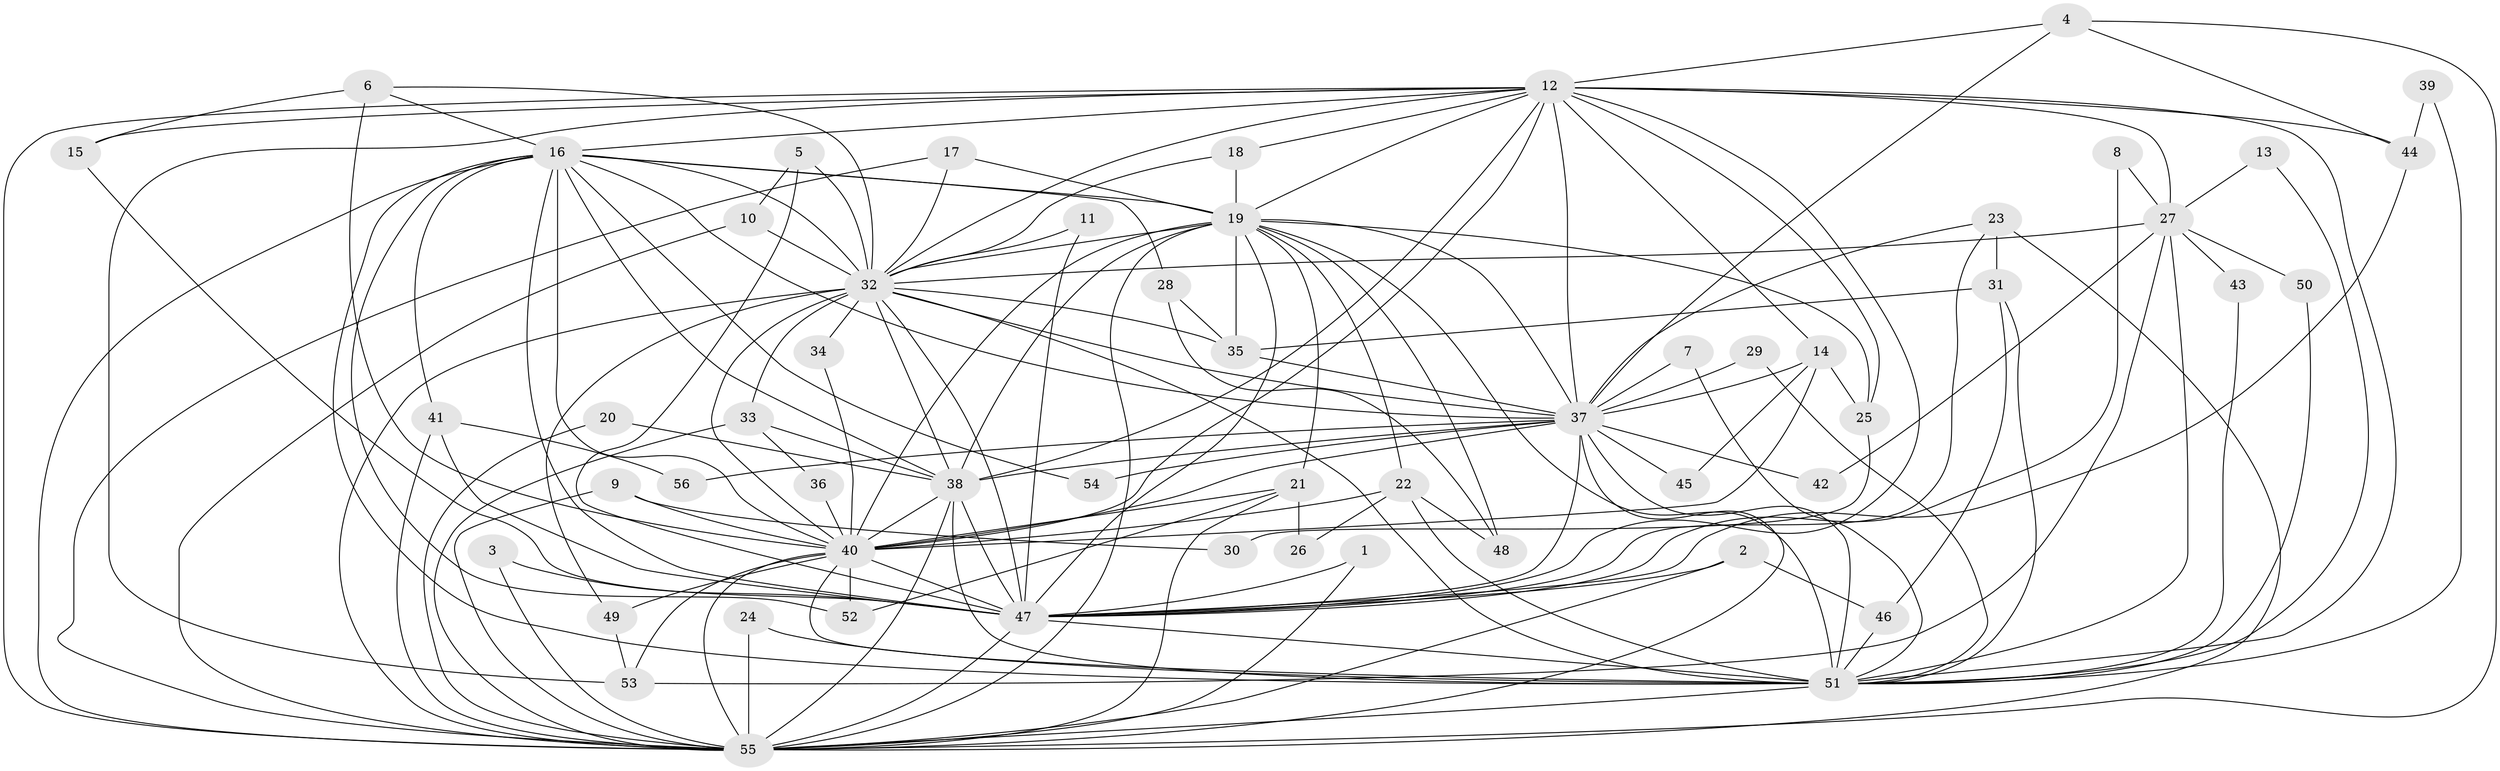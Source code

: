 // original degree distribution, {20: 0.02247191011235955, 21: 0.02247191011235955, 14: 0.011235955056179775, 22: 0.02247191011235955, 18: 0.011235955056179775, 15: 0.011235955056179775, 23: 0.011235955056179775, 3: 0.16853932584269662, 4: 0.10112359550561797, 2: 0.5617977528089888, 5: 0.0449438202247191, 9: 0.011235955056179775}
// Generated by graph-tools (version 1.1) at 2025/36/03/04/25 23:36:35]
// undirected, 56 vertices, 159 edges
graph export_dot {
  node [color=gray90,style=filled];
  1;
  2;
  3;
  4;
  5;
  6;
  7;
  8;
  9;
  10;
  11;
  12;
  13;
  14;
  15;
  16;
  17;
  18;
  19;
  20;
  21;
  22;
  23;
  24;
  25;
  26;
  27;
  28;
  29;
  30;
  31;
  32;
  33;
  34;
  35;
  36;
  37;
  38;
  39;
  40;
  41;
  42;
  43;
  44;
  45;
  46;
  47;
  48;
  49;
  50;
  51;
  52;
  53;
  54;
  55;
  56;
  1 -- 47 [weight=1.0];
  1 -- 55 [weight=1.0];
  2 -- 46 [weight=1.0];
  2 -- 47 [weight=1.0];
  2 -- 55 [weight=1.0];
  3 -- 47 [weight=1.0];
  3 -- 55 [weight=1.0];
  4 -- 12 [weight=1.0];
  4 -- 37 [weight=1.0];
  4 -- 44 [weight=1.0];
  4 -- 55 [weight=1.0];
  5 -- 10 [weight=1.0];
  5 -- 32 [weight=1.0];
  5 -- 47 [weight=1.0];
  6 -- 15 [weight=1.0];
  6 -- 16 [weight=1.0];
  6 -- 32 [weight=1.0];
  6 -- 40 [weight=1.0];
  7 -- 37 [weight=1.0];
  7 -- 51 [weight=1.0];
  8 -- 27 [weight=1.0];
  8 -- 47 [weight=1.0];
  9 -- 30 [weight=1.0];
  9 -- 40 [weight=2.0];
  9 -- 55 [weight=1.0];
  10 -- 32 [weight=1.0];
  10 -- 55 [weight=1.0];
  11 -- 32 [weight=1.0];
  11 -- 47 [weight=1.0];
  12 -- 14 [weight=1.0];
  12 -- 15 [weight=1.0];
  12 -- 16 [weight=1.0];
  12 -- 18 [weight=1.0];
  12 -- 19 [weight=2.0];
  12 -- 25 [weight=1.0];
  12 -- 27 [weight=1.0];
  12 -- 32 [weight=1.0];
  12 -- 37 [weight=2.0];
  12 -- 38 [weight=1.0];
  12 -- 40 [weight=1.0];
  12 -- 44 [weight=1.0];
  12 -- 47 [weight=2.0];
  12 -- 51 [weight=1.0];
  12 -- 53 [weight=1.0];
  12 -- 55 [weight=1.0];
  13 -- 27 [weight=1.0];
  13 -- 51 [weight=1.0];
  14 -- 25 [weight=1.0];
  14 -- 37 [weight=1.0];
  14 -- 40 [weight=1.0];
  14 -- 45 [weight=1.0];
  15 -- 47 [weight=1.0];
  16 -- 19 [weight=1.0];
  16 -- 28 [weight=1.0];
  16 -- 32 [weight=1.0];
  16 -- 37 [weight=1.0];
  16 -- 38 [weight=1.0];
  16 -- 40 [weight=1.0];
  16 -- 41 [weight=1.0];
  16 -- 47 [weight=2.0];
  16 -- 51 [weight=1.0];
  16 -- 52 [weight=1.0];
  16 -- 54 [weight=1.0];
  16 -- 55 [weight=1.0];
  17 -- 19 [weight=1.0];
  17 -- 32 [weight=1.0];
  17 -- 55 [weight=1.0];
  18 -- 19 [weight=1.0];
  18 -- 32 [weight=1.0];
  19 -- 21 [weight=1.0];
  19 -- 22 [weight=1.0];
  19 -- 25 [weight=1.0];
  19 -- 32 [weight=2.0];
  19 -- 35 [weight=1.0];
  19 -- 37 [weight=1.0];
  19 -- 38 [weight=2.0];
  19 -- 40 [weight=1.0];
  19 -- 47 [weight=1.0];
  19 -- 48 [weight=1.0];
  19 -- 51 [weight=1.0];
  19 -- 55 [weight=2.0];
  20 -- 38 [weight=1.0];
  20 -- 55 [weight=1.0];
  21 -- 26 [weight=1.0];
  21 -- 40 [weight=1.0];
  21 -- 52 [weight=1.0];
  21 -- 55 [weight=1.0];
  22 -- 26 [weight=1.0];
  22 -- 40 [weight=1.0];
  22 -- 48 [weight=1.0];
  22 -- 51 [weight=1.0];
  23 -- 31 [weight=1.0];
  23 -- 37 [weight=1.0];
  23 -- 47 [weight=1.0];
  23 -- 55 [weight=1.0];
  24 -- 51 [weight=1.0];
  24 -- 55 [weight=1.0];
  25 -- 30 [weight=1.0];
  27 -- 32 [weight=1.0];
  27 -- 42 [weight=1.0];
  27 -- 43 [weight=1.0];
  27 -- 50 [weight=1.0];
  27 -- 51 [weight=1.0];
  27 -- 53 [weight=1.0];
  28 -- 35 [weight=1.0];
  28 -- 48 [weight=1.0];
  29 -- 37 [weight=1.0];
  29 -- 51 [weight=1.0];
  31 -- 35 [weight=1.0];
  31 -- 46 [weight=1.0];
  31 -- 51 [weight=1.0];
  32 -- 33 [weight=1.0];
  32 -- 34 [weight=1.0];
  32 -- 35 [weight=1.0];
  32 -- 37 [weight=1.0];
  32 -- 38 [weight=2.0];
  32 -- 40 [weight=1.0];
  32 -- 47 [weight=1.0];
  32 -- 49 [weight=1.0];
  32 -- 51 [weight=1.0];
  32 -- 55 [weight=1.0];
  33 -- 36 [weight=1.0];
  33 -- 38 [weight=1.0];
  33 -- 55 [weight=1.0];
  34 -- 40 [weight=1.0];
  35 -- 37 [weight=1.0];
  36 -- 40 [weight=1.0];
  37 -- 38 [weight=1.0];
  37 -- 40 [weight=1.0];
  37 -- 42 [weight=1.0];
  37 -- 45 [weight=1.0];
  37 -- 47 [weight=1.0];
  37 -- 51 [weight=1.0];
  37 -- 54 [weight=1.0];
  37 -- 55 [weight=1.0];
  37 -- 56 [weight=1.0];
  38 -- 40 [weight=1.0];
  38 -- 47 [weight=1.0];
  38 -- 51 [weight=2.0];
  38 -- 55 [weight=1.0];
  39 -- 44 [weight=1.0];
  39 -- 51 [weight=1.0];
  40 -- 47 [weight=2.0];
  40 -- 49 [weight=1.0];
  40 -- 51 [weight=1.0];
  40 -- 52 [weight=1.0];
  40 -- 53 [weight=1.0];
  40 -- 55 [weight=1.0];
  41 -- 47 [weight=1.0];
  41 -- 55 [weight=1.0];
  41 -- 56 [weight=1.0];
  43 -- 51 [weight=1.0];
  44 -- 47 [weight=1.0];
  46 -- 51 [weight=1.0];
  47 -- 51 [weight=1.0];
  47 -- 55 [weight=1.0];
  49 -- 53 [weight=1.0];
  50 -- 51 [weight=1.0];
  51 -- 55 [weight=1.0];
}

